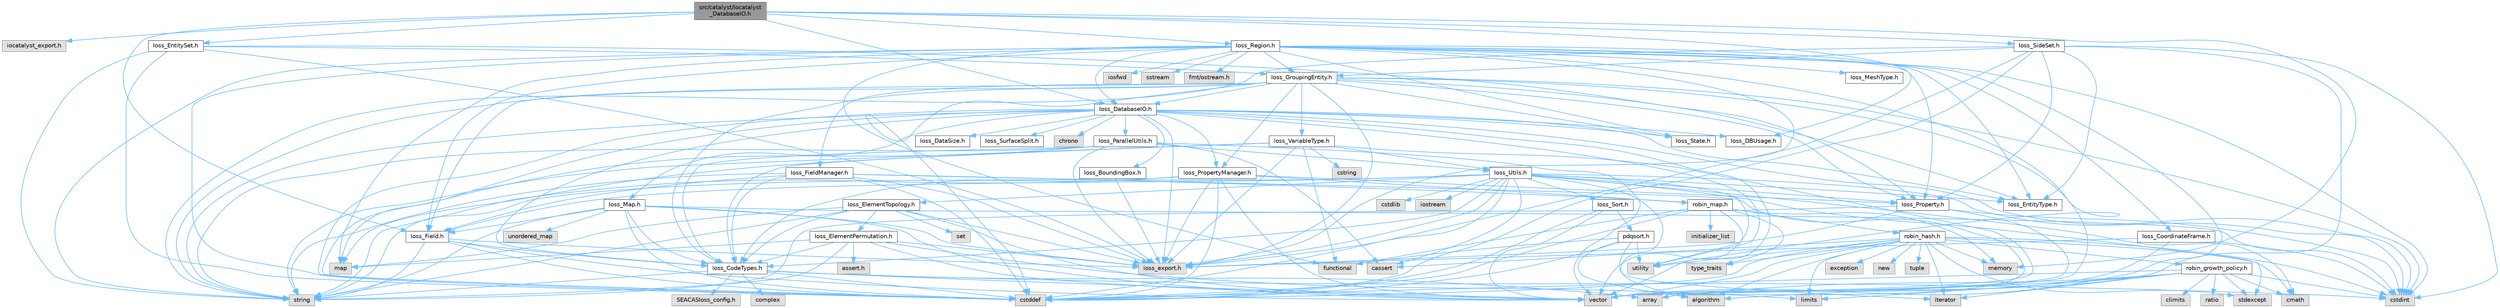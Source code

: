 digraph "src/catalyst/Iocatalyst_DatabaseIO.h"
{
 // INTERACTIVE_SVG=YES
 // LATEX_PDF_SIZE
  bgcolor="transparent";
  edge [fontname=Helvetica,fontsize=10,labelfontname=Helvetica,labelfontsize=10];
  node [fontname=Helvetica,fontsize=10,shape=box,height=0.2,width=0.4];
  Node1 [id="Node000001",label="src/catalyst/Iocatalyst\l_DatabaseIO.h",height=0.2,width=0.4,color="gray40", fillcolor="grey60", style="filled", fontcolor="black",tooltip=" "];
  Node1 -> Node2 [id="edge1_Node000001_Node000002",color="steelblue1",style="solid",tooltip=" "];
  Node2 [id="Node000002",label="iocatalyst_export.h",height=0.2,width=0.4,color="grey60", fillcolor="#E0E0E0", style="filled",tooltip=" "];
  Node1 -> Node3 [id="edge2_Node000001_Node000003",color="steelblue1",style="solid",tooltip=" "];
  Node3 [id="Node000003",label="Ioss_EntitySet.h",height=0.2,width=0.4,color="grey40", fillcolor="white", style="filled",URL="$Ioss__EntitySet_8h.html",tooltip=" "];
  Node3 -> Node4 [id="edge3_Node000003_Node000004",color="steelblue1",style="solid",tooltip=" "];
  Node4 [id="Node000004",label="ioss_export.h",height=0.2,width=0.4,color="grey60", fillcolor="#E0E0E0", style="filled",tooltip=" "];
  Node3 -> Node5 [id="edge4_Node000003_Node000005",color="steelblue1",style="solid",tooltip=" "];
  Node5 [id="Node000005",label="Ioss_GroupingEntity.h",height=0.2,width=0.4,color="grey40", fillcolor="white", style="filled",URL="$Ioss__GroupingEntity_8h.html",tooltip=" "];
  Node5 -> Node4 [id="edge5_Node000005_Node000004",color="steelblue1",style="solid",tooltip=" "];
  Node5 -> Node6 [id="edge6_Node000005_Node000006",color="steelblue1",style="solid",tooltip=" "];
  Node6 [id="Node000006",label="Ioss_CodeTypes.h",height=0.2,width=0.4,color="grey40", fillcolor="white", style="filled",URL="$Ioss__CodeTypes_8h.html",tooltip=" "];
  Node6 -> Node7 [id="edge7_Node000006_Node000007",color="steelblue1",style="solid",tooltip=" "];
  Node7 [id="Node000007",label="array",height=0.2,width=0.4,color="grey60", fillcolor="#E0E0E0", style="filled",tooltip=" "];
  Node6 -> Node8 [id="edge8_Node000006_Node000008",color="steelblue1",style="solid",tooltip=" "];
  Node8 [id="Node000008",label="cstddef",height=0.2,width=0.4,color="grey60", fillcolor="#E0E0E0", style="filled",tooltip=" "];
  Node6 -> Node9 [id="edge9_Node000006_Node000009",color="steelblue1",style="solid",tooltip=" "];
  Node9 [id="Node000009",label="cstdint",height=0.2,width=0.4,color="grey60", fillcolor="#E0E0E0", style="filled",tooltip=" "];
  Node6 -> Node10 [id="edge10_Node000006_Node000010",color="steelblue1",style="solid",tooltip=" "];
  Node10 [id="Node000010",label="string",height=0.2,width=0.4,color="grey60", fillcolor="#E0E0E0", style="filled",tooltip=" "];
  Node6 -> Node11 [id="edge11_Node000006_Node000011",color="steelblue1",style="solid",tooltip=" "];
  Node11 [id="Node000011",label="vector",height=0.2,width=0.4,color="grey60", fillcolor="#E0E0E0", style="filled",tooltip=" "];
  Node6 -> Node12 [id="edge12_Node000006_Node000012",color="steelblue1",style="solid",tooltip=" "];
  Node12 [id="Node000012",label="SEACASIoss_config.h",height=0.2,width=0.4,color="grey60", fillcolor="#E0E0E0", style="filled",tooltip=" "];
  Node6 -> Node13 [id="edge13_Node000006_Node000013",color="steelblue1",style="solid",tooltip=" "];
  Node13 [id="Node000013",label="complex",height=0.2,width=0.4,color="grey60", fillcolor="#E0E0E0", style="filled",tooltip=" "];
  Node5 -> Node14 [id="edge14_Node000005_Node000014",color="steelblue1",style="solid",tooltip=" "];
  Node14 [id="Node000014",label="Ioss_DatabaseIO.h",height=0.2,width=0.4,color="grey40", fillcolor="white", style="filled",URL="$Ioss__DatabaseIO_8h.html",tooltip=" "];
  Node14 -> Node4 [id="edge15_Node000014_Node000004",color="steelblue1",style="solid",tooltip=" "];
  Node14 -> Node15 [id="edge16_Node000014_Node000015",color="steelblue1",style="solid",tooltip=" "];
  Node15 [id="Node000015",label="Ioss_BoundingBox.h",height=0.2,width=0.4,color="grey40", fillcolor="white", style="filled",URL="$Ioss__BoundingBox_8h.html",tooltip=" "];
  Node15 -> Node4 [id="edge17_Node000015_Node000004",color="steelblue1",style="solid",tooltip=" "];
  Node14 -> Node6 [id="edge18_Node000014_Node000006",color="steelblue1",style="solid",tooltip=" "];
  Node14 -> Node16 [id="edge19_Node000014_Node000016",color="steelblue1",style="solid",tooltip=" "];
  Node16 [id="Node000016",label="Ioss_DBUsage.h",height=0.2,width=0.4,color="grey40", fillcolor="white", style="filled",URL="$Ioss__DBUsage_8h.html",tooltip=" "];
  Node14 -> Node17 [id="edge20_Node000014_Node000017",color="steelblue1",style="solid",tooltip=" "];
  Node17 [id="Node000017",label="Ioss_DataSize.h",height=0.2,width=0.4,color="grey40", fillcolor="white", style="filled",URL="$Ioss__DataSize_8h.html",tooltip=" "];
  Node14 -> Node18 [id="edge21_Node000014_Node000018",color="steelblue1",style="solid",tooltip=" "];
  Node18 [id="Node000018",label="Ioss_EntityType.h",height=0.2,width=0.4,color="grey40", fillcolor="white", style="filled",URL="$Ioss__EntityType_8h.html",tooltip=" "];
  Node14 -> Node19 [id="edge22_Node000014_Node000019",color="steelblue1",style="solid",tooltip=" "];
  Node19 [id="Node000019",label="Ioss_Map.h",height=0.2,width=0.4,color="grey40", fillcolor="white", style="filled",URL="$Ioss__Map_8h.html",tooltip=" "];
  Node19 -> Node4 [id="edge23_Node000019_Node000004",color="steelblue1",style="solid",tooltip=" "];
  Node19 -> Node6 [id="edge24_Node000019_Node000006",color="steelblue1",style="solid",tooltip=" "];
  Node19 -> Node20 [id="edge25_Node000019_Node000020",color="steelblue1",style="solid",tooltip=" "];
  Node20 [id="Node000020",label="Ioss_Field.h",height=0.2,width=0.4,color="grey40", fillcolor="white", style="filled",URL="$Ioss__Field_8h.html",tooltip=" "];
  Node20 -> Node4 [id="edge26_Node000020_Node000004",color="steelblue1",style="solid",tooltip=" "];
  Node20 -> Node6 [id="edge27_Node000020_Node000006",color="steelblue1",style="solid",tooltip=" "];
  Node20 -> Node8 [id="edge28_Node000020_Node000008",color="steelblue1",style="solid",tooltip=" "];
  Node20 -> Node10 [id="edge29_Node000020_Node000010",color="steelblue1",style="solid",tooltip=" "];
  Node20 -> Node11 [id="edge30_Node000020_Node000011",color="steelblue1",style="solid",tooltip=" "];
  Node19 -> Node8 [id="edge31_Node000019_Node000008",color="steelblue1",style="solid",tooltip=" "];
  Node19 -> Node9 [id="edge32_Node000019_Node000009",color="steelblue1",style="solid",tooltip=" "];
  Node19 -> Node10 [id="edge33_Node000019_Node000010",color="steelblue1",style="solid",tooltip=" "];
  Node19 -> Node11 [id="edge34_Node000019_Node000011",color="steelblue1",style="solid",tooltip=" "];
  Node19 -> Node21 [id="edge35_Node000019_Node000021",color="steelblue1",style="solid",tooltip=" "];
  Node21 [id="Node000021",label="unordered_map",height=0.2,width=0.4,color="grey60", fillcolor="#E0E0E0", style="filled",tooltip=" "];
  Node14 -> Node22 [id="edge36_Node000014_Node000022",color="steelblue1",style="solid",tooltip=" "];
  Node22 [id="Node000022",label="Ioss_ParallelUtils.h",height=0.2,width=0.4,color="grey40", fillcolor="white", style="filled",URL="$Ioss__ParallelUtils_8h.html",tooltip=" "];
  Node22 -> Node4 [id="edge37_Node000022_Node000004",color="steelblue1",style="solid",tooltip=" "];
  Node22 -> Node6 [id="edge38_Node000022_Node000006",color="steelblue1",style="solid",tooltip=" "];
  Node22 -> Node23 [id="edge39_Node000022_Node000023",color="steelblue1",style="solid",tooltip=" "];
  Node23 [id="Node000023",label="Ioss_Utils.h",height=0.2,width=0.4,color="grey40", fillcolor="white", style="filled",URL="$Ioss__Utils_8h.html",tooltip=" "];
  Node23 -> Node4 [id="edge40_Node000023_Node000004",color="steelblue1",style="solid",tooltip=" "];
  Node23 -> Node6 [id="edge41_Node000023_Node000006",color="steelblue1",style="solid",tooltip=" "];
  Node23 -> Node24 [id="edge42_Node000023_Node000024",color="steelblue1",style="solid",tooltip=" "];
  Node24 [id="Node000024",label="Ioss_ElementTopology.h",height=0.2,width=0.4,color="grey40", fillcolor="white", style="filled",URL="$Ioss__ElementTopology_8h.html",tooltip=" "];
  Node24 -> Node4 [id="edge43_Node000024_Node000004",color="steelblue1",style="solid",tooltip=" "];
  Node24 -> Node6 [id="edge44_Node000024_Node000006",color="steelblue1",style="solid",tooltip=" "];
  Node24 -> Node25 [id="edge45_Node000024_Node000025",color="steelblue1",style="solid",tooltip=" "];
  Node25 [id="Node000025",label="Ioss_ElementPermutation.h",height=0.2,width=0.4,color="grey40", fillcolor="white", style="filled",URL="$Ioss__ElementPermutation_8h.html",tooltip=" "];
  Node25 -> Node4 [id="edge46_Node000025_Node000004",color="steelblue1",style="solid",tooltip=" "];
  Node25 -> Node6 [id="edge47_Node000025_Node000006",color="steelblue1",style="solid",tooltip=" "];
  Node25 -> Node26 [id="edge48_Node000025_Node000026",color="steelblue1",style="solid",tooltip=" "];
  Node26 [id="Node000026",label="assert.h",height=0.2,width=0.4,color="grey60", fillcolor="#E0E0E0", style="filled",tooltip=" "];
  Node25 -> Node27 [id="edge49_Node000025_Node000027",color="steelblue1",style="solid",tooltip=" "];
  Node27 [id="Node000027",label="limits",height=0.2,width=0.4,color="grey60", fillcolor="#E0E0E0", style="filled",tooltip=" "];
  Node25 -> Node28 [id="edge50_Node000025_Node000028",color="steelblue1",style="solid",tooltip=" "];
  Node28 [id="Node000028",label="map",height=0.2,width=0.4,color="grey60", fillcolor="#E0E0E0", style="filled",tooltip=" "];
  Node25 -> Node10 [id="edge51_Node000025_Node000010",color="steelblue1",style="solid",tooltip=" "];
  Node25 -> Node11 [id="edge52_Node000025_Node000011",color="steelblue1",style="solid",tooltip=" "];
  Node24 -> Node28 [id="edge53_Node000024_Node000028",color="steelblue1",style="solid",tooltip=" "];
  Node24 -> Node29 [id="edge54_Node000024_Node000029",color="steelblue1",style="solid",tooltip=" "];
  Node29 [id="Node000029",label="set",height=0.2,width=0.4,color="grey60", fillcolor="#E0E0E0", style="filled",tooltip=" "];
  Node24 -> Node10 [id="edge55_Node000024_Node000010",color="steelblue1",style="solid",tooltip=" "];
  Node24 -> Node11 [id="edge56_Node000024_Node000011",color="steelblue1",style="solid",tooltip=" "];
  Node23 -> Node18 [id="edge57_Node000023_Node000018",color="steelblue1",style="solid",tooltip=" "];
  Node23 -> Node20 [id="edge58_Node000023_Node000020",color="steelblue1",style="solid",tooltip=" "];
  Node23 -> Node30 [id="edge59_Node000023_Node000030",color="steelblue1",style="solid",tooltip=" "];
  Node30 [id="Node000030",label="Ioss_Property.h",height=0.2,width=0.4,color="grey40", fillcolor="white", style="filled",URL="$Ioss__Property_8h.html",tooltip=" "];
  Node30 -> Node4 [id="edge60_Node000030_Node000004",color="steelblue1",style="solid",tooltip=" "];
  Node30 -> Node9 [id="edge61_Node000030_Node000009",color="steelblue1",style="solid",tooltip=" "];
  Node30 -> Node10 [id="edge62_Node000030_Node000010",color="steelblue1",style="solid",tooltip=" "];
  Node30 -> Node11 [id="edge63_Node000030_Node000011",color="steelblue1",style="solid",tooltip=" "];
  Node23 -> Node31 [id="edge64_Node000023_Node000031",color="steelblue1",style="solid",tooltip=" "];
  Node31 [id="Node000031",label="Ioss_Sort.h",height=0.2,width=0.4,color="grey40", fillcolor="white", style="filled",URL="$Ioss__Sort_8h.html",tooltip=" "];
  Node31 -> Node32 [id="edge65_Node000031_Node000032",color="steelblue1",style="solid",tooltip=" "];
  Node32 [id="Node000032",label="pdqsort.h",height=0.2,width=0.4,color="grey40", fillcolor="white", style="filled",URL="$pdqsort_8h.html",tooltip=" "];
  Node32 -> Node33 [id="edge66_Node000032_Node000033",color="steelblue1",style="solid",tooltip=" "];
  Node33 [id="Node000033",label="algorithm",height=0.2,width=0.4,color="grey60", fillcolor="#E0E0E0", style="filled",tooltip=" "];
  Node32 -> Node8 [id="edge67_Node000032_Node000008",color="steelblue1",style="solid",tooltip=" "];
  Node32 -> Node34 [id="edge68_Node000032_Node000034",color="steelblue1",style="solid",tooltip=" "];
  Node34 [id="Node000034",label="functional",height=0.2,width=0.4,color="grey60", fillcolor="#E0E0E0", style="filled",tooltip=" "];
  Node32 -> Node35 [id="edge69_Node000032_Node000035",color="steelblue1",style="solid",tooltip=" "];
  Node35 [id="Node000035",label="iterator",height=0.2,width=0.4,color="grey60", fillcolor="#E0E0E0", style="filled",tooltip=" "];
  Node32 -> Node36 [id="edge70_Node000032_Node000036",color="steelblue1",style="solid",tooltip=" "];
  Node36 [id="Node000036",label="utility",height=0.2,width=0.4,color="grey60", fillcolor="#E0E0E0", style="filled",tooltip=" "];
  Node31 -> Node8 [id="edge71_Node000031_Node000008",color="steelblue1",style="solid",tooltip=" "];
  Node31 -> Node11 [id="edge72_Node000031_Node000011",color="steelblue1",style="solid",tooltip=" "];
  Node23 -> Node33 [id="edge73_Node000023_Node000033",color="steelblue1",style="solid",tooltip=" "];
  Node23 -> Node37 [id="edge74_Node000023_Node000037",color="steelblue1",style="solid",tooltip=" "];
  Node37 [id="Node000037",label="cassert",height=0.2,width=0.4,color="grey60", fillcolor="#E0E0E0", style="filled",tooltip=" "];
  Node23 -> Node38 [id="edge75_Node000023_Node000038",color="steelblue1",style="solid",tooltip=" "];
  Node38 [id="Node000038",label="cmath",height=0.2,width=0.4,color="grey60", fillcolor="#E0E0E0", style="filled",tooltip=" "];
  Node23 -> Node8 [id="edge76_Node000023_Node000008",color="steelblue1",style="solid",tooltip=" "];
  Node23 -> Node9 [id="edge77_Node000023_Node000009",color="steelblue1",style="solid",tooltip=" "];
  Node23 -> Node39 [id="edge78_Node000023_Node000039",color="steelblue1",style="solid",tooltip=" "];
  Node39 [id="Node000039",label="cstdlib",height=0.2,width=0.4,color="grey60", fillcolor="#E0E0E0", style="filled",tooltip=" "];
  Node23 -> Node40 [id="edge79_Node000023_Node000040",color="steelblue1",style="solid",tooltip=" "];
  Node40 [id="Node000040",label="iostream",height=0.2,width=0.4,color="grey60", fillcolor="#E0E0E0", style="filled",tooltip=" "];
  Node23 -> Node41 [id="edge80_Node000023_Node000041",color="steelblue1",style="solid",tooltip=" "];
  Node41 [id="Node000041",label="stdexcept",height=0.2,width=0.4,color="grey60", fillcolor="#E0E0E0", style="filled",tooltip=" "];
  Node23 -> Node10 [id="edge81_Node000023_Node000010",color="steelblue1",style="solid",tooltip=" "];
  Node23 -> Node11 [id="edge82_Node000023_Node000011",color="steelblue1",style="solid",tooltip=" "];
  Node22 -> Node37 [id="edge83_Node000022_Node000037",color="steelblue1",style="solid",tooltip=" "];
  Node22 -> Node8 [id="edge84_Node000022_Node000008",color="steelblue1",style="solid",tooltip=" "];
  Node22 -> Node10 [id="edge85_Node000022_Node000010",color="steelblue1",style="solid",tooltip=" "];
  Node22 -> Node11 [id="edge86_Node000022_Node000011",color="steelblue1",style="solid",tooltip=" "];
  Node14 -> Node42 [id="edge87_Node000014_Node000042",color="steelblue1",style="solid",tooltip=" "];
  Node42 [id="Node000042",label="Ioss_PropertyManager.h",height=0.2,width=0.4,color="grey40", fillcolor="white", style="filled",URL="$Ioss__PropertyManager_8h.html",tooltip=" "];
  Node42 -> Node4 [id="edge88_Node000042_Node000004",color="steelblue1",style="solid",tooltip=" "];
  Node42 -> Node6 [id="edge89_Node000042_Node000006",color="steelblue1",style="solid",tooltip=" "];
  Node42 -> Node30 [id="edge90_Node000042_Node000030",color="steelblue1",style="solid",tooltip=" "];
  Node42 -> Node8 [id="edge91_Node000042_Node000008",color="steelblue1",style="solid",tooltip=" "];
  Node42 -> Node10 [id="edge92_Node000042_Node000010",color="steelblue1",style="solid",tooltip=" "];
  Node42 -> Node11 [id="edge93_Node000042_Node000011",color="steelblue1",style="solid",tooltip=" "];
  Node42 -> Node43 [id="edge94_Node000042_Node000043",color="steelblue1",style="solid",tooltip=" "];
  Node43 [id="Node000043",label="robin_map.h",height=0.2,width=0.4,color="grey40", fillcolor="white", style="filled",URL="$robin__map_8h.html",tooltip=" "];
  Node43 -> Node8 [id="edge95_Node000043_Node000008",color="steelblue1",style="solid",tooltip=" "];
  Node43 -> Node34 [id="edge96_Node000043_Node000034",color="steelblue1",style="solid",tooltip=" "];
  Node43 -> Node44 [id="edge97_Node000043_Node000044",color="steelblue1",style="solid",tooltip=" "];
  Node44 [id="Node000044",label="initializer_list",height=0.2,width=0.4,color="grey60", fillcolor="#E0E0E0", style="filled",tooltip=" "];
  Node43 -> Node45 [id="edge98_Node000043_Node000045",color="steelblue1",style="solid",tooltip=" "];
  Node45 [id="Node000045",label="memory",height=0.2,width=0.4,color="grey60", fillcolor="#E0E0E0", style="filled",tooltip=" "];
  Node43 -> Node46 [id="edge99_Node000043_Node000046",color="steelblue1",style="solid",tooltip=" "];
  Node46 [id="Node000046",label="type_traits",height=0.2,width=0.4,color="grey60", fillcolor="#E0E0E0", style="filled",tooltip=" "];
  Node43 -> Node36 [id="edge100_Node000043_Node000036",color="steelblue1",style="solid",tooltip=" "];
  Node43 -> Node47 [id="edge101_Node000043_Node000047",color="steelblue1",style="solid",tooltip=" "];
  Node47 [id="Node000047",label="robin_hash.h",height=0.2,width=0.4,color="grey40", fillcolor="white", style="filled",URL="$robin__hash_8h.html",tooltip=" "];
  Node47 -> Node33 [id="edge102_Node000047_Node000033",color="steelblue1",style="solid",tooltip=" "];
  Node47 -> Node37 [id="edge103_Node000047_Node000037",color="steelblue1",style="solid",tooltip=" "];
  Node47 -> Node38 [id="edge104_Node000047_Node000038",color="steelblue1",style="solid",tooltip=" "];
  Node47 -> Node8 [id="edge105_Node000047_Node000008",color="steelblue1",style="solid",tooltip=" "];
  Node47 -> Node9 [id="edge106_Node000047_Node000009",color="steelblue1",style="solid",tooltip=" "];
  Node47 -> Node48 [id="edge107_Node000047_Node000048",color="steelblue1",style="solid",tooltip=" "];
  Node48 [id="Node000048",label="exception",height=0.2,width=0.4,color="grey60", fillcolor="#E0E0E0", style="filled",tooltip=" "];
  Node47 -> Node35 [id="edge108_Node000047_Node000035",color="steelblue1",style="solid",tooltip=" "];
  Node47 -> Node27 [id="edge109_Node000047_Node000027",color="steelblue1",style="solid",tooltip=" "];
  Node47 -> Node45 [id="edge110_Node000047_Node000045",color="steelblue1",style="solid",tooltip=" "];
  Node47 -> Node49 [id="edge111_Node000047_Node000049",color="steelblue1",style="solid",tooltip=" "];
  Node49 [id="Node000049",label="new",height=0.2,width=0.4,color="grey60", fillcolor="#E0E0E0", style="filled",tooltip=" "];
  Node47 -> Node41 [id="edge112_Node000047_Node000041",color="steelblue1",style="solid",tooltip=" "];
  Node47 -> Node50 [id="edge113_Node000047_Node000050",color="steelblue1",style="solid",tooltip=" "];
  Node50 [id="Node000050",label="tuple",height=0.2,width=0.4,color="grey60", fillcolor="#E0E0E0", style="filled",tooltip=" "];
  Node47 -> Node46 [id="edge114_Node000047_Node000046",color="steelblue1",style="solid",tooltip=" "];
  Node47 -> Node36 [id="edge115_Node000047_Node000036",color="steelblue1",style="solid",tooltip=" "];
  Node47 -> Node11 [id="edge116_Node000047_Node000011",color="steelblue1",style="solid",tooltip=" "];
  Node47 -> Node51 [id="edge117_Node000047_Node000051",color="steelblue1",style="solid",tooltip=" "];
  Node51 [id="Node000051",label="robin_growth_policy.h",height=0.2,width=0.4,color="grey40", fillcolor="white", style="filled",URL="$robin__growth__policy_8h.html",tooltip=" "];
  Node51 -> Node33 [id="edge118_Node000051_Node000033",color="steelblue1",style="solid",tooltip=" "];
  Node51 -> Node7 [id="edge119_Node000051_Node000007",color="steelblue1",style="solid",tooltip=" "];
  Node51 -> Node52 [id="edge120_Node000051_Node000052",color="steelblue1",style="solid",tooltip=" "];
  Node52 [id="Node000052",label="climits",height=0.2,width=0.4,color="grey60", fillcolor="#E0E0E0", style="filled",tooltip=" "];
  Node51 -> Node38 [id="edge121_Node000051_Node000038",color="steelblue1",style="solid",tooltip=" "];
  Node51 -> Node8 [id="edge122_Node000051_Node000008",color="steelblue1",style="solid",tooltip=" "];
  Node51 -> Node9 [id="edge123_Node000051_Node000009",color="steelblue1",style="solid",tooltip=" "];
  Node51 -> Node35 [id="edge124_Node000051_Node000035",color="steelblue1",style="solid",tooltip=" "];
  Node51 -> Node27 [id="edge125_Node000051_Node000027",color="steelblue1",style="solid",tooltip=" "];
  Node51 -> Node53 [id="edge126_Node000051_Node000053",color="steelblue1",style="solid",tooltip=" "];
  Node53 [id="Node000053",label="ratio",height=0.2,width=0.4,color="grey60", fillcolor="#E0E0E0", style="filled",tooltip=" "];
  Node51 -> Node41 [id="edge127_Node000051_Node000041",color="steelblue1",style="solid",tooltip=" "];
  Node14 -> Node54 [id="edge128_Node000014_Node000054",color="steelblue1",style="solid",tooltip=" "];
  Node54 [id="Node000054",label="Ioss_State.h",height=0.2,width=0.4,color="grey40", fillcolor="white", style="filled",URL="$Ioss__State_8h.html",tooltip=" "];
  Node14 -> Node55 [id="edge129_Node000014_Node000055",color="steelblue1",style="solid",tooltip=" "];
  Node55 [id="Node000055",label="Ioss_SurfaceSplit.h",height=0.2,width=0.4,color="grey40", fillcolor="white", style="filled",URL="$Ioss__SurfaceSplit_8h.html",tooltip=" "];
  Node14 -> Node56 [id="edge130_Node000014_Node000056",color="steelblue1",style="solid",tooltip=" "];
  Node56 [id="Node000056",label="chrono",height=0.2,width=0.4,color="grey60", fillcolor="#E0E0E0", style="filled",tooltip=" "];
  Node14 -> Node8 [id="edge131_Node000014_Node000008",color="steelblue1",style="solid",tooltip=" "];
  Node14 -> Node9 [id="edge132_Node000014_Node000009",color="steelblue1",style="solid",tooltip=" "];
  Node14 -> Node28 [id="edge133_Node000014_Node000028",color="steelblue1",style="solid",tooltip=" "];
  Node14 -> Node10 [id="edge134_Node000014_Node000010",color="steelblue1",style="solid",tooltip=" "];
  Node14 -> Node36 [id="edge135_Node000014_Node000036",color="steelblue1",style="solid",tooltip=" "];
  Node14 -> Node11 [id="edge136_Node000014_Node000011",color="steelblue1",style="solid",tooltip=" "];
  Node5 -> Node18 [id="edge137_Node000005_Node000018",color="steelblue1",style="solid",tooltip=" "];
  Node5 -> Node20 [id="edge138_Node000005_Node000020",color="steelblue1",style="solid",tooltip=" "];
  Node5 -> Node57 [id="edge139_Node000005_Node000057",color="steelblue1",style="solid",tooltip=" "];
  Node57 [id="Node000057",label="Ioss_FieldManager.h",height=0.2,width=0.4,color="grey40", fillcolor="white", style="filled",URL="$Ioss__FieldManager_8h.html",tooltip=" "];
  Node57 -> Node4 [id="edge140_Node000057_Node000004",color="steelblue1",style="solid",tooltip=" "];
  Node57 -> Node6 [id="edge141_Node000057_Node000006",color="steelblue1",style="solid",tooltip=" "];
  Node57 -> Node20 [id="edge142_Node000057_Node000020",color="steelblue1",style="solid",tooltip=" "];
  Node57 -> Node8 [id="edge143_Node000057_Node000008",color="steelblue1",style="solid",tooltip=" "];
  Node57 -> Node10 [id="edge144_Node000057_Node000010",color="steelblue1",style="solid",tooltip=" "];
  Node57 -> Node11 [id="edge145_Node000057_Node000011",color="steelblue1",style="solid",tooltip=" "];
  Node57 -> Node43 [id="edge146_Node000057_Node000043",color="steelblue1",style="solid",tooltip=" "];
  Node5 -> Node30 [id="edge147_Node000005_Node000030",color="steelblue1",style="solid",tooltip=" "];
  Node5 -> Node42 [id="edge148_Node000005_Node000042",color="steelblue1",style="solid",tooltip=" "];
  Node5 -> Node54 [id="edge149_Node000005_Node000054",color="steelblue1",style="solid",tooltip=" "];
  Node5 -> Node58 [id="edge150_Node000005_Node000058",color="steelblue1",style="solid",tooltip=" "];
  Node58 [id="Node000058",label="Ioss_VariableType.h",height=0.2,width=0.4,color="grey40", fillcolor="white", style="filled",URL="$Ioss__VariableType_8h.html",tooltip=" "];
  Node58 -> Node4 [id="edge151_Node000058_Node000004",color="steelblue1",style="solid",tooltip=" "];
  Node58 -> Node6 [id="edge152_Node000058_Node000006",color="steelblue1",style="solid",tooltip=" "];
  Node58 -> Node23 [id="edge153_Node000058_Node000023",color="steelblue1",style="solid",tooltip=" "];
  Node58 -> Node59 [id="edge154_Node000058_Node000059",color="steelblue1",style="solid",tooltip=" "];
  Node59 [id="Node000059",label="cstring",height=0.2,width=0.4,color="grey60", fillcolor="#E0E0E0", style="filled",tooltip=" "];
  Node58 -> Node34 [id="edge155_Node000058_Node000034",color="steelblue1",style="solid",tooltip=" "];
  Node58 -> Node28 [id="edge156_Node000058_Node000028",color="steelblue1",style="solid",tooltip=" "];
  Node58 -> Node10 [id="edge157_Node000058_Node000010",color="steelblue1",style="solid",tooltip=" "];
  Node58 -> Node11 [id="edge158_Node000058_Node000011",color="steelblue1",style="solid",tooltip=" "];
  Node5 -> Node8 [id="edge159_Node000005_Node000008",color="steelblue1",style="solid",tooltip=" "];
  Node5 -> Node9 [id="edge160_Node000005_Node000009",color="steelblue1",style="solid",tooltip=" "];
  Node5 -> Node10 [id="edge161_Node000005_Node000010",color="steelblue1",style="solid",tooltip=" "];
  Node5 -> Node11 [id="edge162_Node000005_Node000011",color="steelblue1",style="solid",tooltip=" "];
  Node3 -> Node30 [id="edge163_Node000003_Node000030",color="steelblue1",style="solid",tooltip=" "];
  Node3 -> Node8 [id="edge164_Node000003_Node000008",color="steelblue1",style="solid",tooltip=" "];
  Node3 -> Node10 [id="edge165_Node000003_Node000010",color="steelblue1",style="solid",tooltip=" "];
  Node1 -> Node60 [id="edge166_Node000001_Node000060",color="steelblue1",style="solid",tooltip=" "];
  Node60 [id="Node000060",label="Ioss_Region.h",height=0.2,width=0.4,color="grey40", fillcolor="white", style="filled",URL="$Ioss__Region_8h.html",tooltip=" "];
  Node60 -> Node4 [id="edge167_Node000060_Node000004",color="steelblue1",style="solid",tooltip=" "];
  Node60 -> Node61 [id="edge168_Node000060_Node000061",color="steelblue1",style="solid",tooltip=" "];
  Node61 [id="Node000061",label="Ioss_CoordinateFrame.h",height=0.2,width=0.4,color="grey40", fillcolor="white", style="filled",URL="$Ioss__CoordinateFrame_8h.html",tooltip=" "];
  Node61 -> Node4 [id="edge169_Node000061_Node000004",color="steelblue1",style="solid",tooltip=" "];
  Node61 -> Node9 [id="edge170_Node000061_Node000009",color="steelblue1",style="solid",tooltip=" "];
  Node61 -> Node11 [id="edge171_Node000061_Node000011",color="steelblue1",style="solid",tooltip=" "];
  Node60 -> Node14 [id="edge172_Node000060_Node000014",color="steelblue1",style="solid",tooltip=" "];
  Node60 -> Node18 [id="edge173_Node000060_Node000018",color="steelblue1",style="solid",tooltip=" "];
  Node60 -> Node20 [id="edge174_Node000060_Node000020",color="steelblue1",style="solid",tooltip=" "];
  Node60 -> Node5 [id="edge175_Node000060_Node000005",color="steelblue1",style="solid",tooltip=" "];
  Node60 -> Node62 [id="edge176_Node000060_Node000062",color="steelblue1",style="solid",tooltip=" "];
  Node62 [id="Node000062",label="Ioss_MeshType.h",height=0.2,width=0.4,color="grey40", fillcolor="white", style="filled",URL="$Ioss__MeshType_8h.html",tooltip=" "];
  Node60 -> Node30 [id="edge177_Node000060_Node000030",color="steelblue1",style="solid",tooltip=" "];
  Node60 -> Node54 [id="edge178_Node000060_Node000054",color="steelblue1",style="solid",tooltip=" "];
  Node60 -> Node8 [id="edge179_Node000060_Node000008",color="steelblue1",style="solid",tooltip=" "];
  Node60 -> Node9 [id="edge180_Node000060_Node000009",color="steelblue1",style="solid",tooltip=" "];
  Node60 -> Node34 [id="edge181_Node000060_Node000034",color="steelblue1",style="solid",tooltip=" "];
  Node60 -> Node63 [id="edge182_Node000060_Node000063",color="steelblue1",style="solid",tooltip=" "];
  Node63 [id="Node000063",label="iosfwd",height=0.2,width=0.4,color="grey60", fillcolor="#E0E0E0", style="filled",tooltip=" "];
  Node60 -> Node28 [id="edge183_Node000060_Node000028",color="steelblue1",style="solid",tooltip=" "];
  Node60 -> Node10 [id="edge184_Node000060_Node000010",color="steelblue1",style="solid",tooltip=" "];
  Node60 -> Node36 [id="edge185_Node000060_Node000036",color="steelblue1",style="solid",tooltip=" "];
  Node60 -> Node11 [id="edge186_Node000060_Node000011",color="steelblue1",style="solid",tooltip=" "];
  Node60 -> Node64 [id="edge187_Node000060_Node000064",color="steelblue1",style="solid",tooltip=" "];
  Node64 [id="Node000064",label="sstream",height=0.2,width=0.4,color="grey60", fillcolor="#E0E0E0", style="filled",tooltip=" "];
  Node60 -> Node65 [id="edge188_Node000060_Node000065",color="steelblue1",style="solid",tooltip=" "];
  Node65 [id="Node000065",label="fmt/ostream.h",height=0.2,width=0.4,color="grey60", fillcolor="#E0E0E0", style="filled",tooltip=" "];
  Node1 -> Node66 [id="edge189_Node000001_Node000066",color="steelblue1",style="solid",tooltip=" "];
  Node66 [id="Node000066",label="Ioss_SideSet.h",height=0.2,width=0.4,color="grey40", fillcolor="white", style="filled",URL="$Ioss__SideSet_8h.html",tooltip=" "];
  Node66 -> Node4 [id="edge190_Node000066_Node000004",color="steelblue1",style="solid",tooltip=" "];
  Node66 -> Node18 [id="edge191_Node000066_Node000018",color="steelblue1",style="solid",tooltip=" "];
  Node66 -> Node5 [id="edge192_Node000066_Node000005",color="steelblue1",style="solid",tooltip=" "];
  Node66 -> Node30 [id="edge193_Node000066_Node000030",color="steelblue1",style="solid",tooltip=" "];
  Node66 -> Node8 [id="edge194_Node000066_Node000008",color="steelblue1",style="solid",tooltip=" "];
  Node66 -> Node9 [id="edge195_Node000066_Node000009",color="steelblue1",style="solid",tooltip=" "];
  Node66 -> Node10 [id="edge196_Node000066_Node000010",color="steelblue1",style="solid",tooltip=" "];
  Node66 -> Node11 [id="edge197_Node000066_Node000011",color="steelblue1",style="solid",tooltip=" "];
  Node1 -> Node16 [id="edge198_Node000001_Node000016",color="steelblue1",style="solid",tooltip=" "];
  Node1 -> Node14 [id="edge199_Node000001_Node000014",color="steelblue1",style="solid",tooltip=" "];
  Node1 -> Node20 [id="edge200_Node000001_Node000020",color="steelblue1",style="solid",tooltip=" "];
  Node1 -> Node45 [id="edge201_Node000001_Node000045",color="steelblue1",style="solid",tooltip=" "];
}
